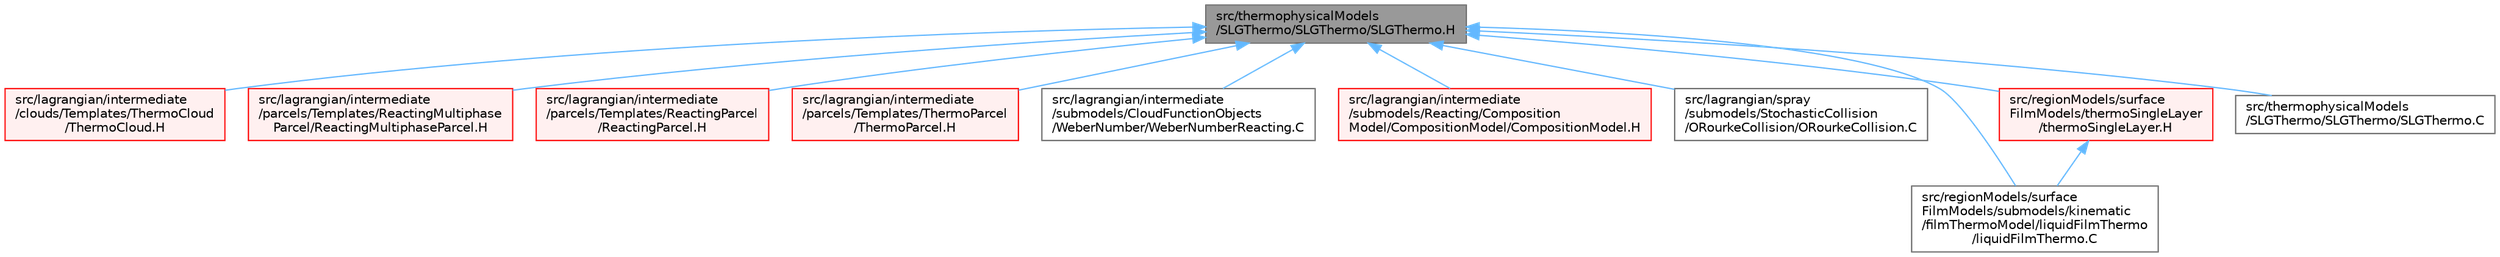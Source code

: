 digraph "src/thermophysicalModels/SLGThermo/SLGThermo/SLGThermo.H"
{
 // LATEX_PDF_SIZE
  bgcolor="transparent";
  edge [fontname=Helvetica,fontsize=10,labelfontname=Helvetica,labelfontsize=10];
  node [fontname=Helvetica,fontsize=10,shape=box,height=0.2,width=0.4];
  Node1 [id="Node000001",label="src/thermophysicalModels\l/SLGThermo/SLGThermo/SLGThermo.H",height=0.2,width=0.4,color="gray40", fillcolor="grey60", style="filled", fontcolor="black",tooltip=" "];
  Node1 -> Node2 [id="edge1_Node000001_Node000002",dir="back",color="steelblue1",style="solid",tooltip=" "];
  Node2 [id="Node000002",label="src/lagrangian/intermediate\l/clouds/Templates/ThermoCloud\l/ThermoCloud.H",height=0.2,width=0.4,color="red", fillcolor="#FFF0F0", style="filled",URL="$ThermoCloud_8H.html",tooltip=" "];
  Node1 -> Node25 [id="edge2_Node000001_Node000025",dir="back",color="steelblue1",style="solid",tooltip=" "];
  Node25 [id="Node000025",label="src/lagrangian/intermediate\l/parcels/Templates/ReactingMultiphase\lParcel/ReactingMultiphaseParcel.H",height=0.2,width=0.4,color="red", fillcolor="#FFF0F0", style="filled",URL="$ReactingMultiphaseParcel_8H.html",tooltip=" "];
  Node1 -> Node31 [id="edge3_Node000001_Node000031",dir="back",color="steelblue1",style="solid",tooltip=" "];
  Node31 [id="Node000031",label="src/lagrangian/intermediate\l/parcels/Templates/ReactingParcel\l/ReactingParcel.H",height=0.2,width=0.4,color="red", fillcolor="#FFF0F0", style="filled",URL="$ReactingParcel_8H.html",tooltip=" "];
  Node1 -> Node40 [id="edge4_Node000001_Node000040",dir="back",color="steelblue1",style="solid",tooltip=" "];
  Node40 [id="Node000040",label="src/lagrangian/intermediate\l/parcels/Templates/ThermoParcel\l/ThermoParcel.H",height=0.2,width=0.4,color="red", fillcolor="#FFF0F0", style="filled",URL="$ThermoParcel_8H.html",tooltip=" "];
  Node1 -> Node45 [id="edge5_Node000001_Node000045",dir="back",color="steelblue1",style="solid",tooltip=" "];
  Node45 [id="Node000045",label="src/lagrangian/intermediate\l/submodels/CloudFunctionObjects\l/WeberNumber/WeberNumberReacting.C",height=0.2,width=0.4,color="grey40", fillcolor="white", style="filled",URL="$WeberNumberReacting_8C.html",tooltip=" "];
  Node1 -> Node46 [id="edge6_Node000001_Node000046",dir="back",color="steelblue1",style="solid",tooltip=" "];
  Node46 [id="Node000046",label="src/lagrangian/intermediate\l/submodels/Reacting/Composition\lModel/CompositionModel/CompositionModel.H",height=0.2,width=0.4,color="red", fillcolor="#FFF0F0", style="filled",URL="$CompositionModel_8H.html",tooltip=" "];
  Node1 -> Node59 [id="edge7_Node000001_Node000059",dir="back",color="steelblue1",style="solid",tooltip=" "];
  Node59 [id="Node000059",label="src/lagrangian/spray\l/submodels/StochasticCollision\l/ORourkeCollision/ORourkeCollision.C",height=0.2,width=0.4,color="grey40", fillcolor="white", style="filled",URL="$ORourkeCollision_8C.html",tooltip=" "];
  Node1 -> Node60 [id="edge8_Node000001_Node000060",dir="back",color="steelblue1",style="solid",tooltip=" "];
  Node60 [id="Node000060",label="src/regionModels/surface\lFilmModels/submodels/kinematic\l/filmThermoModel/liquidFilmThermo\l/liquidFilmThermo.C",height=0.2,width=0.4,color="grey40", fillcolor="white", style="filled",URL="$liquidFilmThermo_8C.html",tooltip=" "];
  Node1 -> Node61 [id="edge9_Node000001_Node000061",dir="back",color="steelblue1",style="solid",tooltip=" "];
  Node61 [id="Node000061",label="src/regionModels/surface\lFilmModels/thermoSingleLayer\l/thermoSingleLayer.H",height=0.2,width=0.4,color="red", fillcolor="#FFF0F0", style="filled",URL="$thermoSingleLayer_8H.html",tooltip=" "];
  Node61 -> Node60 [id="edge10_Node000061_Node000060",dir="back",color="steelblue1",style="solid",tooltip=" "];
  Node1 -> Node70 [id="edge11_Node000001_Node000070",dir="back",color="steelblue1",style="solid",tooltip=" "];
  Node70 [id="Node000070",label="src/thermophysicalModels\l/SLGThermo/SLGThermo/SLGThermo.C",height=0.2,width=0.4,color="grey40", fillcolor="white", style="filled",URL="$SLGThermo_8C.html",tooltip=" "];
}
